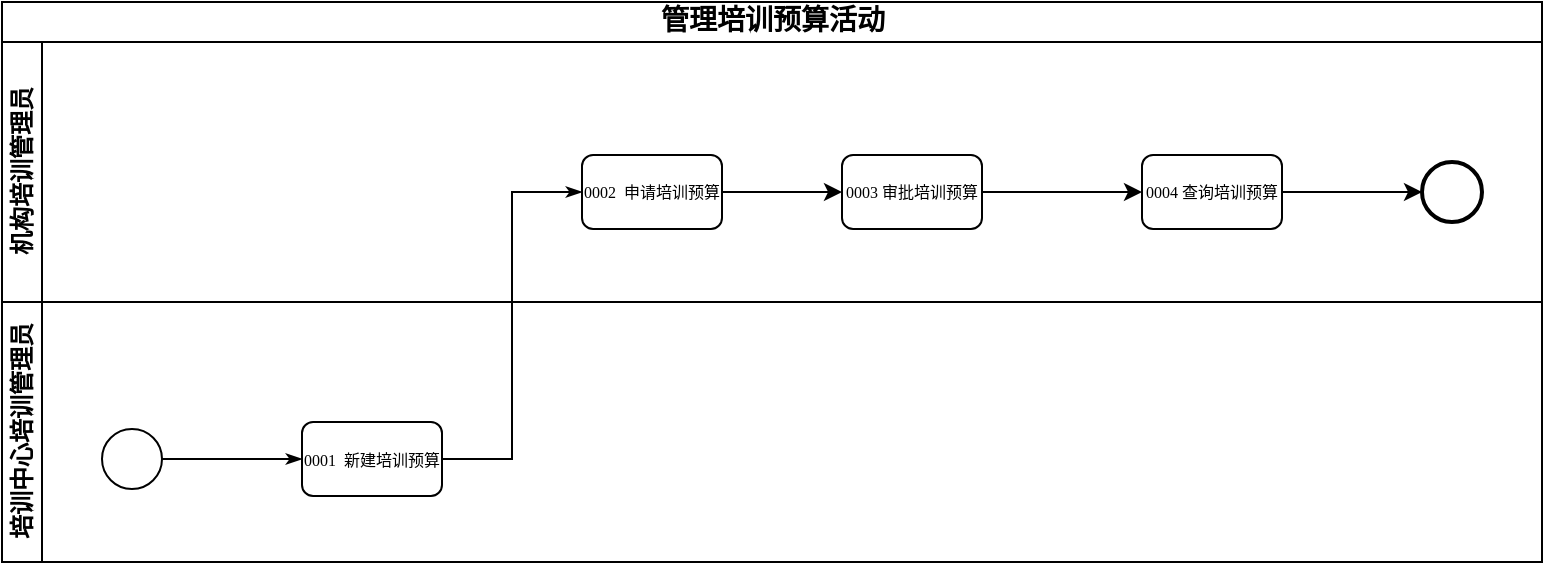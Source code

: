 <mxfile version="26.2.15">
  <diagram name="Page-1" id="c7488fd3-1785-93aa-aadb-54a6760d102a">
    <mxGraphModel dx="1042" dy="623" grid="1" gridSize="10" guides="1" tooltips="1" connect="1" arrows="1" fold="1" page="1" pageScale="1" pageWidth="1100" pageHeight="850" background="none" math="0" shadow="0">
      <root>
        <mxCell id="0" />
        <mxCell id="1" parent="0" />
        <mxCell id="2b4e8129b02d487f-1" value="&lt;font style=&quot;font-size: 14px;&quot;&gt;管理培训预算活动&lt;/font&gt;" style="swimlane;html=1;childLayout=stackLayout;horizontal=1;startSize=20;horizontalStack=0;rounded=0;shadow=0;labelBackgroundColor=none;strokeWidth=1;fontFamily=Verdana;fontSize=8;align=center;" parent="1" vertex="1">
          <mxGeometry x="200" y="90" width="770" height="150" as="geometry" />
        </mxCell>
        <mxCell id="2b4e8129b02d487f-2" value="机构培训管理员" style="swimlane;html=1;startSize=20;horizontal=0;" parent="2b4e8129b02d487f-1" vertex="1">
          <mxGeometry y="20" width="770" height="130" as="geometry" />
        </mxCell>
        <mxCell id="YO-iQsKE6jZ3CdDHWeLT-6" value="" style="edgeStyle=orthogonalEdgeStyle;rounded=0;orthogonalLoop=1;jettySize=auto;html=1;" edge="1" parent="2b4e8129b02d487f-2" source="2b4e8129b02d487f-6" target="2b4e8129b02d487f-7">
          <mxGeometry relative="1" as="geometry" />
        </mxCell>
        <mxCell id="2b4e8129b02d487f-6" value="0002&amp;nbsp; 申请培训预算" style="rounded=1;whiteSpace=wrap;html=1;shadow=0;labelBackgroundColor=none;strokeWidth=1;fontFamily=Verdana;fontSize=8;align=center;" parent="2b4e8129b02d487f-2" vertex="1">
          <mxGeometry x="290" y="56.5" width="70" height="37" as="geometry" />
        </mxCell>
        <mxCell id="2b4e8129b02d487f-8" value="" style="ellipse;whiteSpace=wrap;html=1;rounded=0;shadow=0;labelBackgroundColor=none;strokeWidth=2;fontFamily=Verdana;fontSize=8;align=center;" parent="2b4e8129b02d487f-2" vertex="1">
          <mxGeometry x="710" y="60" width="30" height="30" as="geometry" />
        </mxCell>
        <mxCell id="2b4e8129b02d487f-7" value="0003 审批培训预算" style="rounded=1;whiteSpace=wrap;html=1;shadow=0;labelBackgroundColor=none;strokeWidth=1;fontFamily=Verdana;fontSize=8;align=center;" parent="2b4e8129b02d487f-2" vertex="1">
          <mxGeometry x="420" y="56.5" width="70" height="37" as="geometry" />
        </mxCell>
        <mxCell id="d2n0MUSeSYVaie5fyN0Z-8" value="0004 查询培训预算" style="rounded=1;whiteSpace=wrap;html=1;shadow=0;labelBackgroundColor=none;strokeWidth=1;fontFamily=Verdana;fontSize=8;align=center;" parent="2b4e8129b02d487f-2" vertex="1">
          <mxGeometry x="570" y="56.5" width="70" height="37" as="geometry" />
        </mxCell>
        <mxCell id="d2n0MUSeSYVaie5fyN0Z-10" style="edgeStyle=orthogonalEdgeStyle;rounded=0;orthogonalLoop=1;jettySize=auto;html=1;entryX=0;entryY=0.5;entryDx=0;entryDy=0;" parent="2b4e8129b02d487f-2" source="d2n0MUSeSYVaie5fyN0Z-8" target="2b4e8129b02d487f-8" edge="1">
          <mxGeometry relative="1" as="geometry" />
        </mxCell>
        <mxCell id="d2n0MUSeSYVaie5fyN0Z-9" style="edgeStyle=orthogonalEdgeStyle;rounded=0;orthogonalLoop=1;jettySize=auto;html=1;exitX=1;exitY=0.5;exitDx=0;exitDy=0;entryX=0;entryY=0.5;entryDx=0;entryDy=0;" parent="2b4e8129b02d487f-2" source="2b4e8129b02d487f-7" target="d2n0MUSeSYVaie5fyN0Z-8" edge="1">
          <mxGeometry relative="1" as="geometry" />
        </mxCell>
        <mxCell id="YO-iQsKE6jZ3CdDHWeLT-7" value="0001&amp;nbsp; 新建培训预算" style="rounded=1;whiteSpace=wrap;html=1;shadow=0;labelBackgroundColor=none;strokeWidth=1;fontFamily=Verdana;fontSize=8;align=center;" vertex="1" parent="1">
          <mxGeometry x="350" y="300" width="70" height="37" as="geometry" />
        </mxCell>
        <mxCell id="YO-iQsKE6jZ3CdDHWeLT-8" value="" style="edgeStyle=orthogonalEdgeStyle;rounded=0;html=1;labelBackgroundColor=none;startArrow=none;startFill=0;startSize=5;endArrow=classicThin;endFill=1;endSize=5;jettySize=auto;orthogonalLoop=1;strokeWidth=1;fontFamily=Verdana;fontSize=8;entryX=0;entryY=0.5;entryDx=0;entryDy=0;" edge="1" parent="1" source="2b4e8129b02d487f-5" target="YO-iQsKE6jZ3CdDHWeLT-7">
          <mxGeometry relative="1" as="geometry">
            <mxPoint x="490" y="275" as="sourcePoint" />
            <mxPoint x="690" y="275" as="targetPoint" />
          </mxGeometry>
        </mxCell>
        <mxCell id="d2n0MUSeSYVaie5fyN0Z-2" value="" style="edgeStyle=orthogonalEdgeStyle;rounded=0;html=1;labelBackgroundColor=none;startArrow=none;startFill=0;startSize=5;endArrow=classicThin;endFill=1;endSize=5;jettySize=auto;orthogonalLoop=1;strokeWidth=1;fontFamily=Verdana;fontSize=8;entryX=0;entryY=0.5;entryDx=0;entryDy=0;" parent="1" source="YO-iQsKE6jZ3CdDHWeLT-7" target="2b4e8129b02d487f-6" edge="1">
          <mxGeometry relative="1" as="geometry">
            <mxPoint x="470" y="305" as="sourcePoint" />
            <mxPoint x="350" y="185" as="targetPoint" />
          </mxGeometry>
        </mxCell>
        <mxCell id="YO-iQsKE6jZ3CdDHWeLT-20" value="培训中心培训管理员" style="swimlane;html=1;startSize=20;horizontal=0;" vertex="1" parent="1">
          <mxGeometry x="200" y="240" width="770" height="130" as="geometry" />
        </mxCell>
        <mxCell id="2b4e8129b02d487f-5" value="" style="ellipse;whiteSpace=wrap;html=1;rounded=0;shadow=0;labelBackgroundColor=none;strokeWidth=1;fontFamily=Verdana;fontSize=8;align=center;" parent="YO-iQsKE6jZ3CdDHWeLT-20" vertex="1">
          <mxGeometry x="50" y="63.5" width="30" height="30" as="geometry" />
        </mxCell>
      </root>
    </mxGraphModel>
  </diagram>
</mxfile>

